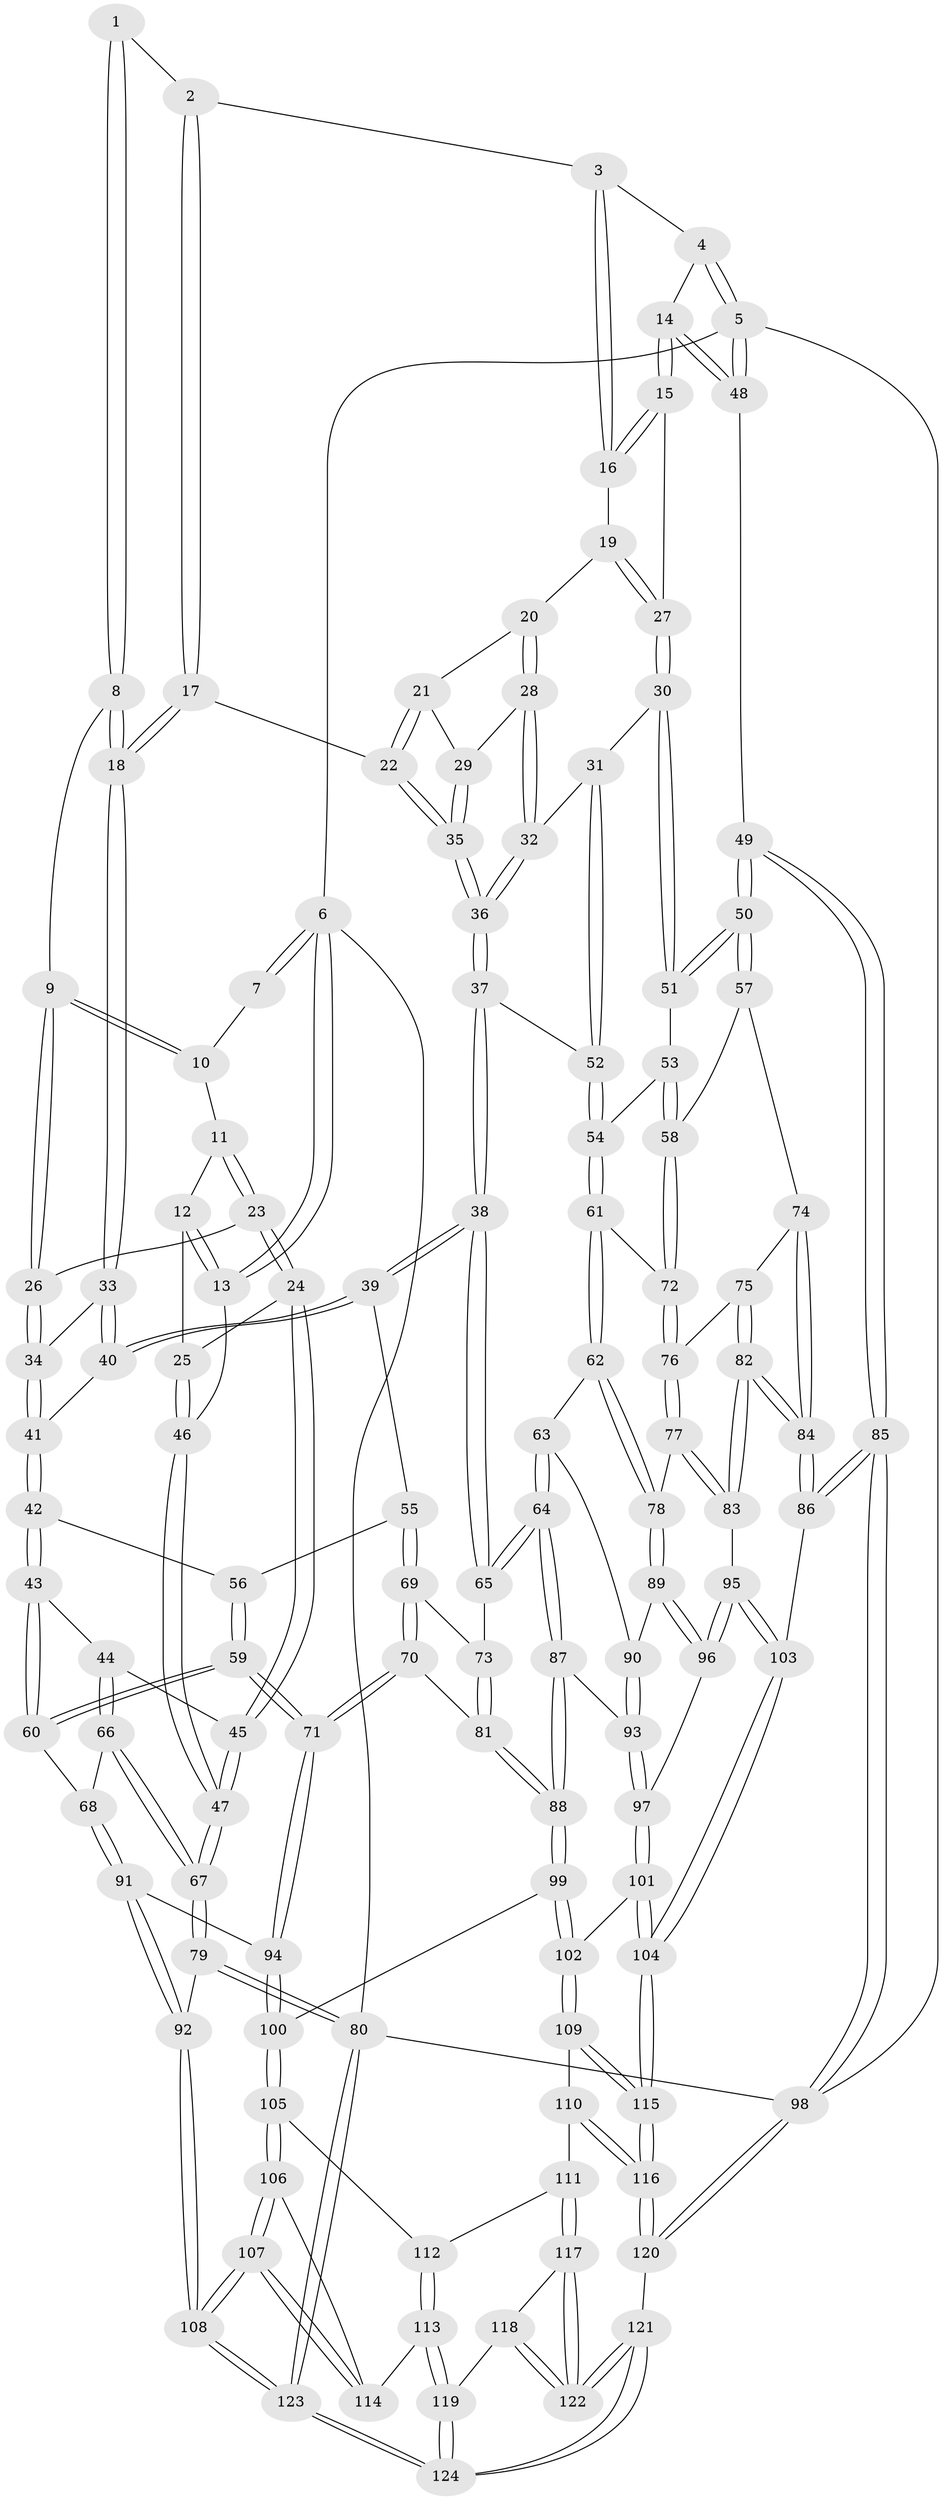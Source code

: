 // Generated by graph-tools (version 1.1) at 2025/27/03/09/25 03:27:11]
// undirected, 124 vertices, 307 edges
graph export_dot {
graph [start="1"]
  node [color=gray90,style=filled];
  1 [pos="+0.28990734822200953+0"];
  2 [pos="+0.7008371611469337+0"];
  3 [pos="+0.7335638138359122+0"];
  4 [pos="+0.73485407710684+0"];
  5 [pos="+1+0"];
  6 [pos="+0+0"];
  7 [pos="+0.15960298628859432+0"];
  8 [pos="+0.4685881116378727+0.15066468196495808"];
  9 [pos="+0.4014262713082606+0.1604336496252311"];
  10 [pos="+0.18629428399187958+0"];
  11 [pos="+0.22649137806392872+0.10055601581353012"];
  12 [pos="+0.12313614547939793+0.12516462568139386"];
  13 [pos="+0+0"];
  14 [pos="+1+0.20887235028311488"];
  15 [pos="+1+0.2179633962351829"];
  16 [pos="+0.8434379777065892+0.1376311687740254"];
  17 [pos="+0.5550406048917808+0.1411894811357048"];
  18 [pos="+0.5329828811175226+0.15173375125906952"];
  19 [pos="+0.8222675449807411+0.17228914702599932"];
  20 [pos="+0.7974129566897109+0.2049258448674909"];
  21 [pos="+0.7001558019034876+0.1987588633390123"];
  22 [pos="+0.5806361906051686+0.16580208835560653"];
  23 [pos="+0.2599148477296446+0.19895332110115985"];
  24 [pos="+0.2053522328149381+0.2384176206100592"];
  25 [pos="+0.1858615880600625+0.2361570787927452"];
  26 [pos="+0.3425967350905124+0.1996448994327633"];
  27 [pos="+0.9105015782240111+0.32559865867720517"];
  28 [pos="+0.7933982238612967+0.24108512615429703"];
  29 [pos="+0.7246401713988843+0.27861765720162085"];
  30 [pos="+0.8784035409686591+0.35795508665754516"];
  31 [pos="+0.846465098742199+0.3455109651054085"];
  32 [pos="+0.8266181329198282+0.32778707859494227"];
  33 [pos="+0.5020559232581433+0.3139776771886234"];
  34 [pos="+0.36117266350380883+0.295049792665662"];
  35 [pos="+0.6694259910618655+0.33420414475745613"];
  36 [pos="+0.6701133800860405+0.34142438959840976"];
  37 [pos="+0.6502880151479784+0.4079579913526142"];
  38 [pos="+0.5833620968519547+0.45705301686429706"];
  39 [pos="+0.5728800566312557+0.45209375684208236"];
  40 [pos="+0.5038214036639855+0.35704069463415167"];
  41 [pos="+0.3558720391649408+0.3808117442681163"];
  42 [pos="+0.34189062389181074+0.4008552494226321"];
  43 [pos="+0.24939226467215964+0.41730012321767534"];
  44 [pos="+0.24258257615112142+0.4161178945164679"];
  45 [pos="+0.2216370943305893+0.3642753778276508"];
  46 [pos="+0+0.3010656666387657"];
  47 [pos="+0+0.3245136378904074"];
  48 [pos="+1+0.2141137549417639"];
  49 [pos="+1+0.4597758837445992"];
  50 [pos="+1+0.4641169567679201"];
  51 [pos="+0.8872783041702365+0.39417926132618075"];
  52 [pos="+0.7266163425028804+0.4325534175585702"];
  53 [pos="+0.87736703017947+0.439860945306688"];
  54 [pos="+0.7823401089685098+0.48532185656088417"];
  55 [pos="+0.4455239075848844+0.48196367108349153"];
  56 [pos="+0.3813596778103504+0.454078379479308"];
  57 [pos="+0.9333277531629043+0.5237612227207465"];
  58 [pos="+0.91386490630103+0.5097406378364587"];
  59 [pos="+0.3319434961477117+0.5899424095274762"];
  60 [pos="+0.32230327722044694+0.5853612570495933"];
  61 [pos="+0.7782727547675704+0.5320442337161888"];
  62 [pos="+0.7290149764520564+0.5651943065636791"];
  63 [pos="+0.6896421402169075+0.5723504667856477"];
  64 [pos="+0.6258319286031058+0.5592905500751838"];
  65 [pos="+0.5907826325289359+0.5031341582663413"];
  66 [pos="+0.13269020238184417+0.5042266351813796"];
  67 [pos="+0+0.5286921362727882"];
  68 [pos="+0.2164015460755394+0.5877689435766136"];
  69 [pos="+0.4231002832143403+0.5688972342157818"];
  70 [pos="+0.3792434488909292+0.6313072250827719"];
  71 [pos="+0.3699168618412699+0.632732405662736"];
  72 [pos="+0.8223103079793447+0.5643033982947246"];
  73 [pos="+0.5321256928015502+0.554998404590031"];
  74 [pos="+0.9323546385711083+0.5708556590946166"];
  75 [pos="+0.8677685724857104+0.5878212604229378"];
  76 [pos="+0.8253825308872144+0.5741776469111296"];
  77 [pos="+0.8233875907144672+0.5940397580252987"];
  78 [pos="+0.776519265288179+0.6367479269528465"];
  79 [pos="+0+0.6682352472756056"];
  80 [pos="+0+1"];
  81 [pos="+0.4685158382073626+0.6617005670661463"];
  82 [pos="+0.9183911841928614+0.7249757200629305"];
  83 [pos="+0.8982481215578617+0.7239894468747597"];
  84 [pos="+0.9749754168682279+0.7324384190870389"];
  85 [pos="+1+0.8493643565115347"];
  86 [pos="+1+0.8084153313959972"];
  87 [pos="+0.6039992947529274+0.6745625013226633"];
  88 [pos="+0.5263959056274478+0.7187840997914834"];
  89 [pos="+0.7736409801147075+0.6612600191894854"];
  90 [pos="+0.7132925912334876+0.6343486312995431"];
  91 [pos="+0.1910897305162367+0.7511791795144911"];
  92 [pos="+0.1174802881769856+0.7821094936121655"];
  93 [pos="+0.6823828899883816+0.7216896339014885"];
  94 [pos="+0.3077675311634568+0.752327648208168"];
  95 [pos="+0.8389077493390449+0.7350886234402844"];
  96 [pos="+0.7889391195260587+0.718577634770655"];
  97 [pos="+0.7004113222473846+0.7403396755527846"];
  98 [pos="+1+1"];
  99 [pos="+0.5190132849735736+0.7624037861173993"];
  100 [pos="+0.3227272924961397+0.7715838946092298"];
  101 [pos="+0.6830601988186847+0.8044022906800162"];
  102 [pos="+0.5283155337801462+0.805078892982068"];
  103 [pos="+0.7624129081014556+0.9304700810217543"];
  104 [pos="+0.7328900712565715+0.956310133297617"];
  105 [pos="+0.32326959416611145+0.7732301223726473"];
  106 [pos="+0.2806372651589873+0.8749449414105682"];
  107 [pos="+0.18768195043554883+0.960040458823259"];
  108 [pos="+0.16436298662318136+0.9728985998300449"];
  109 [pos="+0.527942318199498+0.8067237188477636"];
  110 [pos="+0.4967151412976448+0.8590454936427118"];
  111 [pos="+0.4827354644064956+0.8725554881237305"];
  112 [pos="+0.3478349012332556+0.8112965652324059"];
  113 [pos="+0.35359207780024+0.9175849197680193"];
  114 [pos="+0.3339554120802372+0.9178795254862772"];
  115 [pos="+0.723139652180864+0.9820246108953444"];
  116 [pos="+0.7147174103199123+1"];
  117 [pos="+0.4776787550541689+0.8875368612311395"];
  118 [pos="+0.408519387003322+0.9284344555892261"];
  119 [pos="+0.3746122430731141+0.9409386123415492"];
  120 [pos="+0.7037538902861081+1"];
  121 [pos="+0.592850407508127+1"];
  122 [pos="+0.5668631364960279+1"];
  123 [pos="+0.1085882971538698+1"];
  124 [pos="+0.316380491155049+1"];
  1 -- 2;
  1 -- 8;
  1 -- 8;
  2 -- 3;
  2 -- 17;
  2 -- 17;
  3 -- 4;
  3 -- 16;
  3 -- 16;
  4 -- 5;
  4 -- 5;
  4 -- 14;
  5 -- 6;
  5 -- 48;
  5 -- 48;
  5 -- 98;
  6 -- 7;
  6 -- 7;
  6 -- 13;
  6 -- 13;
  6 -- 80;
  7 -- 10;
  8 -- 9;
  8 -- 18;
  8 -- 18;
  9 -- 10;
  9 -- 10;
  9 -- 26;
  9 -- 26;
  10 -- 11;
  11 -- 12;
  11 -- 23;
  11 -- 23;
  12 -- 13;
  12 -- 13;
  12 -- 25;
  13 -- 46;
  14 -- 15;
  14 -- 15;
  14 -- 48;
  14 -- 48;
  15 -- 16;
  15 -- 16;
  15 -- 27;
  16 -- 19;
  17 -- 18;
  17 -- 18;
  17 -- 22;
  18 -- 33;
  18 -- 33;
  19 -- 20;
  19 -- 27;
  19 -- 27;
  20 -- 21;
  20 -- 28;
  20 -- 28;
  21 -- 22;
  21 -- 22;
  21 -- 29;
  22 -- 35;
  22 -- 35;
  23 -- 24;
  23 -- 24;
  23 -- 26;
  24 -- 25;
  24 -- 45;
  24 -- 45;
  25 -- 46;
  25 -- 46;
  26 -- 34;
  26 -- 34;
  27 -- 30;
  27 -- 30;
  28 -- 29;
  28 -- 32;
  28 -- 32;
  29 -- 35;
  29 -- 35;
  30 -- 31;
  30 -- 51;
  30 -- 51;
  31 -- 32;
  31 -- 52;
  31 -- 52;
  32 -- 36;
  32 -- 36;
  33 -- 34;
  33 -- 40;
  33 -- 40;
  34 -- 41;
  34 -- 41;
  35 -- 36;
  35 -- 36;
  36 -- 37;
  36 -- 37;
  37 -- 38;
  37 -- 38;
  37 -- 52;
  38 -- 39;
  38 -- 39;
  38 -- 65;
  38 -- 65;
  39 -- 40;
  39 -- 40;
  39 -- 55;
  40 -- 41;
  41 -- 42;
  41 -- 42;
  42 -- 43;
  42 -- 43;
  42 -- 56;
  43 -- 44;
  43 -- 60;
  43 -- 60;
  44 -- 45;
  44 -- 66;
  44 -- 66;
  45 -- 47;
  45 -- 47;
  46 -- 47;
  46 -- 47;
  47 -- 67;
  47 -- 67;
  48 -- 49;
  49 -- 50;
  49 -- 50;
  49 -- 85;
  49 -- 85;
  50 -- 51;
  50 -- 51;
  50 -- 57;
  50 -- 57;
  51 -- 53;
  52 -- 54;
  52 -- 54;
  53 -- 54;
  53 -- 58;
  53 -- 58;
  54 -- 61;
  54 -- 61;
  55 -- 56;
  55 -- 69;
  55 -- 69;
  56 -- 59;
  56 -- 59;
  57 -- 58;
  57 -- 74;
  58 -- 72;
  58 -- 72;
  59 -- 60;
  59 -- 60;
  59 -- 71;
  59 -- 71;
  60 -- 68;
  61 -- 62;
  61 -- 62;
  61 -- 72;
  62 -- 63;
  62 -- 78;
  62 -- 78;
  63 -- 64;
  63 -- 64;
  63 -- 90;
  64 -- 65;
  64 -- 65;
  64 -- 87;
  64 -- 87;
  65 -- 73;
  66 -- 67;
  66 -- 67;
  66 -- 68;
  67 -- 79;
  67 -- 79;
  68 -- 91;
  68 -- 91;
  69 -- 70;
  69 -- 70;
  69 -- 73;
  70 -- 71;
  70 -- 71;
  70 -- 81;
  71 -- 94;
  71 -- 94;
  72 -- 76;
  72 -- 76;
  73 -- 81;
  73 -- 81;
  74 -- 75;
  74 -- 84;
  74 -- 84;
  75 -- 76;
  75 -- 82;
  75 -- 82;
  76 -- 77;
  76 -- 77;
  77 -- 78;
  77 -- 83;
  77 -- 83;
  78 -- 89;
  78 -- 89;
  79 -- 80;
  79 -- 80;
  79 -- 92;
  80 -- 123;
  80 -- 123;
  80 -- 98;
  81 -- 88;
  81 -- 88;
  82 -- 83;
  82 -- 83;
  82 -- 84;
  82 -- 84;
  83 -- 95;
  84 -- 86;
  84 -- 86;
  85 -- 86;
  85 -- 86;
  85 -- 98;
  85 -- 98;
  86 -- 103;
  87 -- 88;
  87 -- 88;
  87 -- 93;
  88 -- 99;
  88 -- 99;
  89 -- 90;
  89 -- 96;
  89 -- 96;
  90 -- 93;
  90 -- 93;
  91 -- 92;
  91 -- 92;
  91 -- 94;
  92 -- 108;
  92 -- 108;
  93 -- 97;
  93 -- 97;
  94 -- 100;
  94 -- 100;
  95 -- 96;
  95 -- 96;
  95 -- 103;
  95 -- 103;
  96 -- 97;
  97 -- 101;
  97 -- 101;
  98 -- 120;
  98 -- 120;
  99 -- 100;
  99 -- 102;
  99 -- 102;
  100 -- 105;
  100 -- 105;
  101 -- 102;
  101 -- 104;
  101 -- 104;
  102 -- 109;
  102 -- 109;
  103 -- 104;
  103 -- 104;
  104 -- 115;
  104 -- 115;
  105 -- 106;
  105 -- 106;
  105 -- 112;
  106 -- 107;
  106 -- 107;
  106 -- 114;
  107 -- 108;
  107 -- 108;
  107 -- 114;
  107 -- 114;
  108 -- 123;
  108 -- 123;
  109 -- 110;
  109 -- 115;
  109 -- 115;
  110 -- 111;
  110 -- 116;
  110 -- 116;
  111 -- 112;
  111 -- 117;
  111 -- 117;
  112 -- 113;
  112 -- 113;
  113 -- 114;
  113 -- 119;
  113 -- 119;
  115 -- 116;
  115 -- 116;
  116 -- 120;
  116 -- 120;
  117 -- 118;
  117 -- 122;
  117 -- 122;
  118 -- 119;
  118 -- 122;
  118 -- 122;
  119 -- 124;
  119 -- 124;
  120 -- 121;
  121 -- 122;
  121 -- 122;
  121 -- 124;
  121 -- 124;
  123 -- 124;
  123 -- 124;
}
